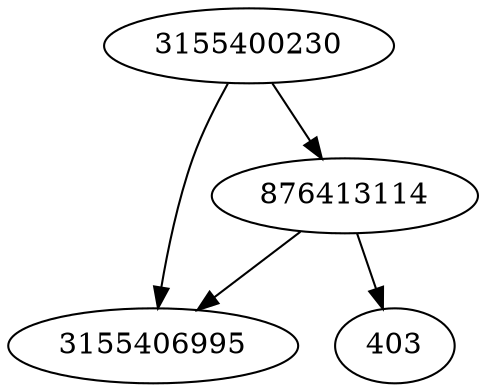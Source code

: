 strict digraph  {
876413114;
3155406995;
403;
3155400230;
876413114 -> 3155406995;
876413114 -> 403;
3155400230 -> 3155406995;
3155400230 -> 876413114;
}

